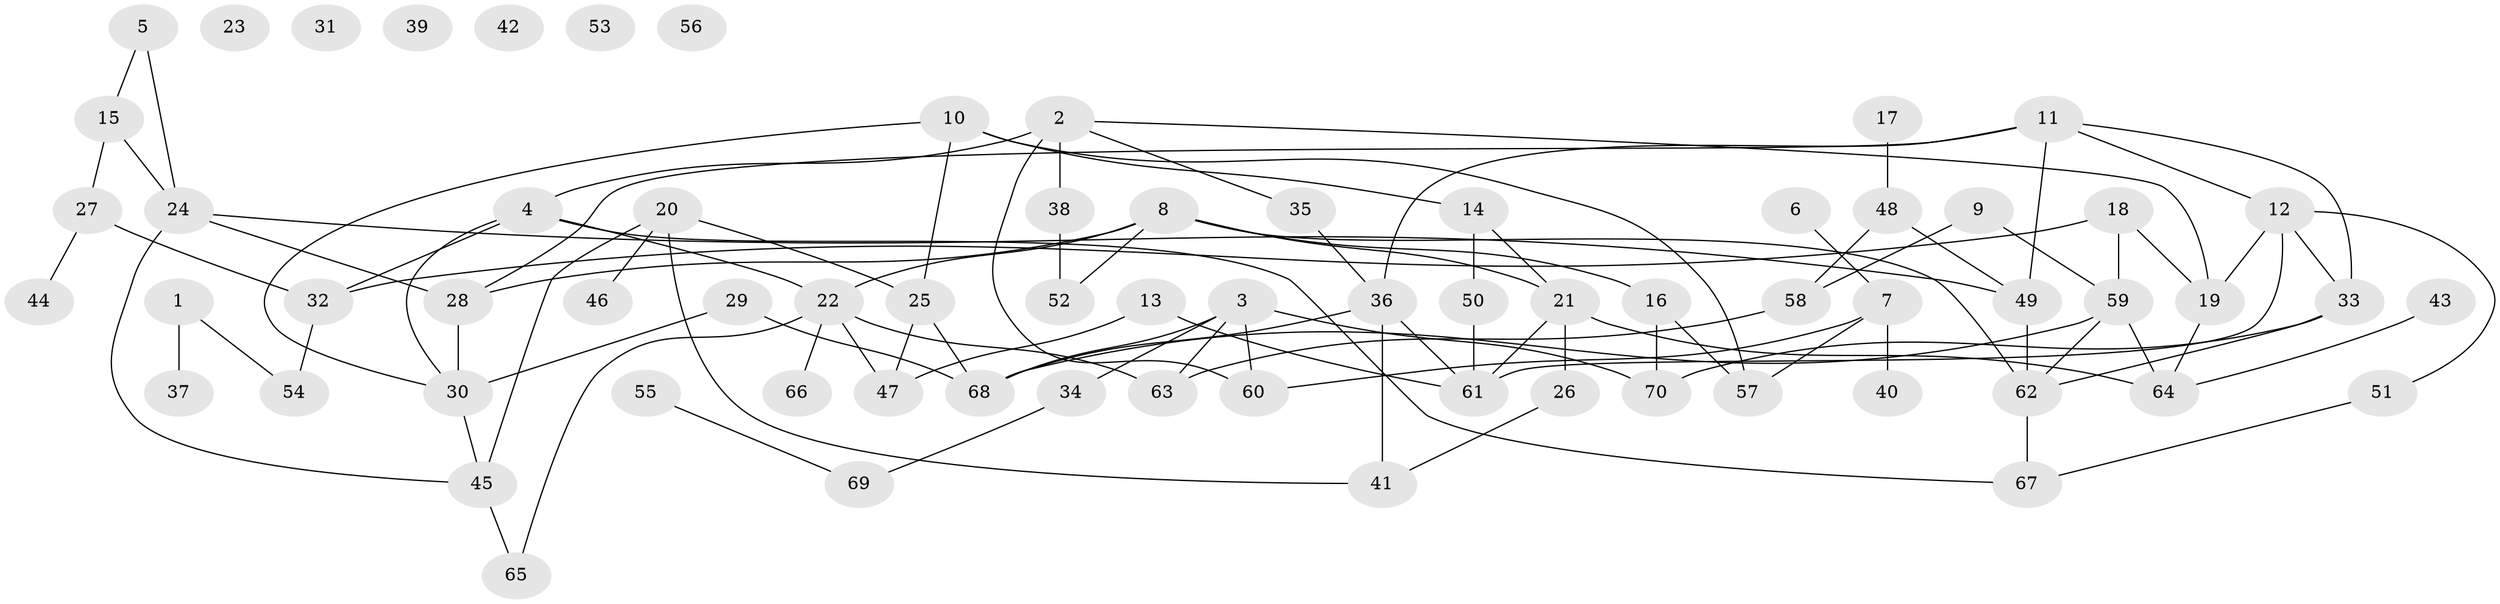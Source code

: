 // coarse degree distribution, {6: 0.13636363636363635, 12: 0.045454545454545456, 5: 0.22727272727272727, 7: 0.18181818181818182, 2: 0.13636363636363635, 3: 0.045454545454545456, 8: 0.045454545454545456, 1: 0.18181818181818182}
// Generated by graph-tools (version 1.1) at 2025/48/03/04/25 22:48:29]
// undirected, 70 vertices, 101 edges
graph export_dot {
  node [color=gray90,style=filled];
  1;
  2;
  3;
  4;
  5;
  6;
  7;
  8;
  9;
  10;
  11;
  12;
  13;
  14;
  15;
  16;
  17;
  18;
  19;
  20;
  21;
  22;
  23;
  24;
  25;
  26;
  27;
  28;
  29;
  30;
  31;
  32;
  33;
  34;
  35;
  36;
  37;
  38;
  39;
  40;
  41;
  42;
  43;
  44;
  45;
  46;
  47;
  48;
  49;
  50;
  51;
  52;
  53;
  54;
  55;
  56;
  57;
  58;
  59;
  60;
  61;
  62;
  63;
  64;
  65;
  66;
  67;
  68;
  69;
  70;
  1 -- 37;
  1 -- 54;
  2 -- 4;
  2 -- 19;
  2 -- 35;
  2 -- 38;
  2 -- 60;
  3 -- 34;
  3 -- 60;
  3 -- 63;
  3 -- 68;
  3 -- 70;
  4 -- 22;
  4 -- 30;
  4 -- 32;
  4 -- 67;
  5 -- 15;
  5 -- 24;
  6 -- 7;
  7 -- 40;
  7 -- 57;
  7 -- 60;
  8 -- 16;
  8 -- 21;
  8 -- 22;
  8 -- 28;
  8 -- 52;
  8 -- 62;
  9 -- 58;
  9 -- 59;
  10 -- 14;
  10 -- 25;
  10 -- 30;
  10 -- 57;
  11 -- 12;
  11 -- 28;
  11 -- 33;
  11 -- 36;
  11 -- 49;
  12 -- 19;
  12 -- 33;
  12 -- 51;
  12 -- 61;
  13 -- 47;
  13 -- 61;
  14 -- 21;
  14 -- 50;
  15 -- 24;
  15 -- 27;
  16 -- 57;
  16 -- 70;
  17 -- 48;
  18 -- 19;
  18 -- 32;
  18 -- 59;
  19 -- 64;
  20 -- 25;
  20 -- 41;
  20 -- 45;
  20 -- 46;
  21 -- 26;
  21 -- 61;
  21 -- 64;
  22 -- 47;
  22 -- 63;
  22 -- 65;
  22 -- 66;
  24 -- 28;
  24 -- 45;
  24 -- 49;
  25 -- 47;
  25 -- 68;
  26 -- 41;
  27 -- 32;
  27 -- 44;
  28 -- 30;
  29 -- 30;
  29 -- 68;
  30 -- 45;
  32 -- 54;
  33 -- 62;
  33 -- 70;
  34 -- 69;
  35 -- 36;
  36 -- 41;
  36 -- 61;
  36 -- 68;
  38 -- 52;
  43 -- 64;
  45 -- 65;
  48 -- 49;
  48 -- 58;
  49 -- 62;
  50 -- 61;
  51 -- 67;
  55 -- 69;
  58 -- 63;
  59 -- 62;
  59 -- 64;
  59 -- 68;
  62 -- 67;
}
